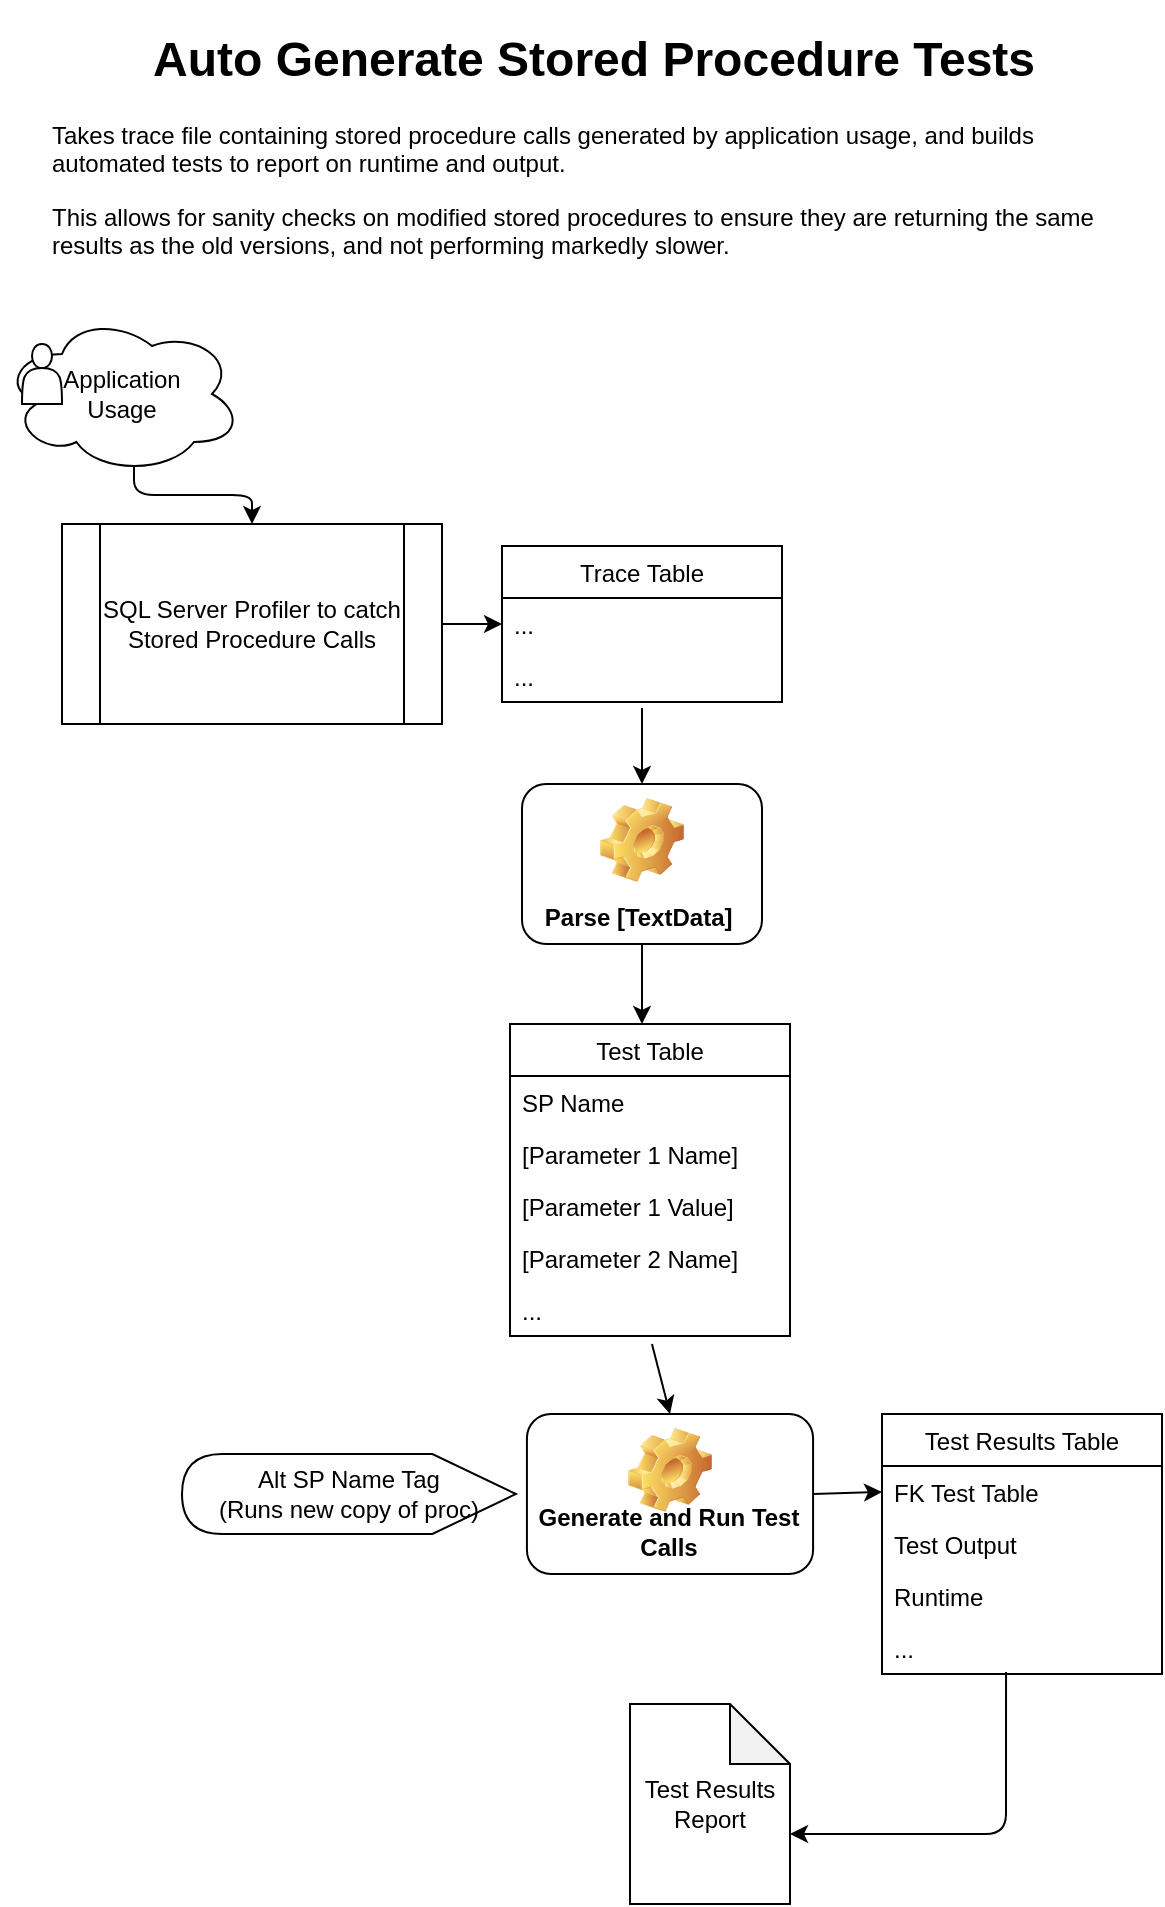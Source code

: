 <mxfile version="13.6.6" type="device"><diagram id="C5RBs43oDa-KdzZeNtuy" name="Page-1"><mxGraphModel dx="1422" dy="794" grid="1" gridSize="10" guides="1" tooltips="1" connect="1" arrows="1" fold="1" page="1" pageScale="1" pageWidth="827" pageHeight="1169" math="0" shadow="0"><root><mxCell id="WIyWlLk6GJQsqaUBKTNV-0"/><mxCell id="WIyWlLk6GJQsqaUBKTNV-1" parent="WIyWlLk6GJQsqaUBKTNV-0"/><mxCell id="taa5yajOeZQpMENZUPTw-0" value="SQL Server Profiler to catch Stored Procedure Calls" style="shape=process;whiteSpace=wrap;html=1;backgroundOutline=1;" parent="WIyWlLk6GJQsqaUBKTNV-1" vertex="1"><mxGeometry x="140" y="292" width="190" height="100" as="geometry"/></mxCell><mxCell id="taa5yajOeZQpMENZUPTw-13" value="Parse [TextData]&amp;nbsp;" style="label;whiteSpace=wrap;html=1;align=center;verticalAlign=bottom;spacingLeft=0;spacingBottom=4;imageAlign=center;imageVerticalAlign=top;image=img/clipart/Gear_128x128.png" parent="WIyWlLk6GJQsqaUBKTNV-1" vertex="1"><mxGeometry x="370" y="422" width="120" height="80" as="geometry"/></mxCell><mxCell id="taa5yajOeZQpMENZUPTw-19" value="Test Results Report" style="shape=note;whiteSpace=wrap;html=1;backgroundOutline=1;darkOpacity=0.05;" parent="WIyWlLk6GJQsqaUBKTNV-1" vertex="1"><mxGeometry x="424" y="882" width="80" height="100" as="geometry"/></mxCell><mxCell id="taa5yajOeZQpMENZUPTw-43" value="" style="group" parent="WIyWlLk6GJQsqaUBKTNV-1" vertex="1" connectable="0"><mxGeometry x="190" y="737" width="310" height="80" as="geometry"/></mxCell><mxCell id="taa5yajOeZQpMENZUPTw-16" value="Generate and Run Test Calls" style="label;whiteSpace=wrap;html=1;align=center;verticalAlign=bottom;spacingLeft=0;spacingBottom=4;imageAlign=center;imageVerticalAlign=top;image=img/clipart/Gear_128x128.png" parent="taa5yajOeZQpMENZUPTw-43" vertex="1"><mxGeometry x="182.463" width="143.077" height="80" as="geometry"/></mxCell><mxCell id="taa5yajOeZQpMENZUPTw-35" value="Alt SP Name Tag&lt;br&gt;(Runs new copy of proc)" style="shape=display;whiteSpace=wrap;html=1;flipH=1;" parent="taa5yajOeZQpMENZUPTw-43" vertex="1"><mxGeometry x="10" y="20" width="166.923" height="40" as="geometry"/></mxCell><mxCell id="taa5yajOeZQpMENZUPTw-48" value="" style="group" parent="WIyWlLk6GJQsqaUBKTNV-1" vertex="1" connectable="0"><mxGeometry x="110" y="187" width="120" height="80" as="geometry"/></mxCell><mxCell id="taa5yajOeZQpMENZUPTw-9" value="Application &lt;br&gt;Usage" style="ellipse;shape=cloud;whiteSpace=wrap;html=1;" parent="taa5yajOeZQpMENZUPTw-48" vertex="1"><mxGeometry width="120" height="80" as="geometry"/></mxCell><mxCell id="taa5yajOeZQpMENZUPTw-10" value="" style="shape=actor;whiteSpace=wrap;html=1;" parent="taa5yajOeZQpMENZUPTw-48" vertex="1"><mxGeometry x="10" y="15" width="20" height="30" as="geometry"/></mxCell><mxCell id="taa5yajOeZQpMENZUPTw-49" value="" style="edgeStyle=elbowEdgeStyle;elbow=vertical;endArrow=classic;html=1;exitX=0.55;exitY=0.95;exitDx=0;exitDy=0;exitPerimeter=0;entryX=0.5;entryY=0;entryDx=0;entryDy=0;" parent="WIyWlLk6GJQsqaUBKTNV-1" source="taa5yajOeZQpMENZUPTw-9" target="taa5yajOeZQpMENZUPTw-0" edge="1"><mxGeometry width="50" height="50" relative="1" as="geometry"><mxPoint x="230" y="302" as="sourcePoint"/><mxPoint x="280" y="252" as="targetPoint"/></mxGeometry></mxCell><mxCell id="taa5yajOeZQpMENZUPTw-50" value="" style="endArrow=classic;html=1;exitX=1;exitY=0.5;exitDx=0;exitDy=0;entryX=0;entryY=0.5;entryDx=0;entryDy=0;" parent="WIyWlLk6GJQsqaUBKTNV-1" source="taa5yajOeZQpMENZUPTw-0" target="taa5yajOeZQpMENZUPTw-46" edge="1"><mxGeometry width="50" height="50" relative="1" as="geometry"><mxPoint x="210" y="542" as="sourcePoint"/><mxPoint x="260" y="492" as="targetPoint"/></mxGeometry></mxCell><mxCell id="taa5yajOeZQpMENZUPTw-52" value="" style="endArrow=classic;html=1;exitX=0.5;exitY=1.115;exitDx=0;exitDy=0;exitPerimeter=0;" parent="WIyWlLk6GJQsqaUBKTNV-1" source="taa5yajOeZQpMENZUPTw-47" target="taa5yajOeZQpMENZUPTw-13" edge="1"><mxGeometry width="50" height="50" relative="1" as="geometry"><mxPoint x="190" y="512" as="sourcePoint"/><mxPoint x="240" y="462" as="targetPoint"/></mxGeometry></mxCell><mxCell id="taa5yajOeZQpMENZUPTw-53" value="" style="endArrow=classic;html=1;exitX=0.5;exitY=1;exitDx=0;exitDy=0;" parent="WIyWlLk6GJQsqaUBKTNV-1" source="taa5yajOeZQpMENZUPTw-13" edge="1"><mxGeometry width="50" height="50" relative="1" as="geometry"><mxPoint x="420" y="592" as="sourcePoint"/><mxPoint x="430" y="542" as="targetPoint"/></mxGeometry></mxCell><mxCell id="taa5yajOeZQpMENZUPTw-54" value="" style="endArrow=classic;html=1;entryX=0.5;entryY=0;entryDx=0;entryDy=0;exitX=0.507;exitY=1.154;exitDx=0;exitDy=0;exitPerimeter=0;" parent="WIyWlLk6GJQsqaUBKTNV-1" source="taa5yajOeZQpMENZUPTw-26" target="taa5yajOeZQpMENZUPTw-16" edge="1"><mxGeometry width="50" height="50" relative="1" as="geometry"><mxPoint x="790" y="632" as="sourcePoint"/><mxPoint x="250" y="562" as="targetPoint"/></mxGeometry></mxCell><mxCell id="taa5yajOeZQpMENZUPTw-55" value="" style="endArrow=classic;html=1;exitX=1;exitY=0.5;exitDx=0;exitDy=0;entryX=0;entryY=0.5;entryDx=0;entryDy=0;" parent="WIyWlLk6GJQsqaUBKTNV-1" source="taa5yajOeZQpMENZUPTw-16" target="taa5yajOeZQpMENZUPTw-30" edge="1"><mxGeometry width="50" height="50" relative="1" as="geometry"><mxPoint x="420" y="592" as="sourcePoint"/><mxPoint x="470" y="542" as="targetPoint"/></mxGeometry></mxCell><mxCell id="taa5yajOeZQpMENZUPTw-57" value="" style="edgeStyle=segmentEdgeStyle;endArrow=classic;html=1;exitX=0.443;exitY=0.962;exitDx=0;exitDy=0;exitPerimeter=0;entryX=0;entryY=0;entryDx=80;entryDy=65;entryPerimeter=0;" parent="WIyWlLk6GJQsqaUBKTNV-1" source="taa5yajOeZQpMENZUPTw-34" target="taa5yajOeZQpMENZUPTw-19" edge="1"><mxGeometry width="50" height="50" relative="1" as="geometry"><mxPoint x="580" y="982" as="sourcePoint"/><mxPoint x="630" y="932" as="targetPoint"/><Array as="points"><mxPoint x="612" y="947"/></Array></mxGeometry></mxCell><mxCell id="taa5yajOeZQpMENZUPTw-59" value="&lt;h1 style=&quot;text-align: center&quot;&gt;&lt;span&gt;Auto Generate Stored Procedure Tests&lt;/span&gt;&lt;br&gt;&lt;/h1&gt;&lt;p&gt;Takes trace file containing stored procedure calls generated by application usage, and builds automated tests to report on runtime and output.&lt;/p&gt;&lt;p&gt;This allows for sanity checks on modified stored procedures to ensure they are returning the same results as the old versions, and not performing markedly slower.&lt;/p&gt;" style="text;html=1;strokeColor=none;fillColor=none;spacing=5;spacingTop=-20;whiteSpace=wrap;overflow=hidden;rounded=0;" parent="WIyWlLk6GJQsqaUBKTNV-1" vertex="1"><mxGeometry x="130" y="40" width="550" height="120" as="geometry"/></mxCell><mxCell id="taa5yajOeZQpMENZUPTw-21" value="Test Table" style="swimlane;fontStyle=0;childLayout=stackLayout;horizontal=1;startSize=26;fillColor=none;horizontalStack=0;resizeParent=1;resizeParentMax=0;resizeLast=0;collapsible=1;marginBottom=0;" parent="WIyWlLk6GJQsqaUBKTNV-1" vertex="1"><mxGeometry x="364" y="542" width="140" height="156" as="geometry"><mxRectangle x="40" y="450" width="90" height="26" as="alternateBounds"/></mxGeometry></mxCell><mxCell id="taa5yajOeZQpMENZUPTw-22" value="SP Name" style="text;strokeColor=none;fillColor=none;align=left;verticalAlign=top;spacingLeft=4;spacingRight=4;overflow=hidden;rotatable=0;points=[[0,0.5],[1,0.5]];portConstraint=eastwest;" parent="taa5yajOeZQpMENZUPTw-21" vertex="1"><mxGeometry y="26" width="140" height="26" as="geometry"/></mxCell><mxCell id="taa5yajOeZQpMENZUPTw-23" value="[Parameter 1 Name]" style="text;strokeColor=none;fillColor=none;align=left;verticalAlign=top;spacingLeft=4;spacingRight=4;overflow=hidden;rotatable=0;points=[[0,0.5],[1,0.5]];portConstraint=eastwest;" parent="taa5yajOeZQpMENZUPTw-21" vertex="1"><mxGeometry y="52" width="140" height="26" as="geometry"/></mxCell><mxCell id="taa5yajOeZQpMENZUPTw-24" value="[Parameter 1 Value]" style="text;strokeColor=none;fillColor=none;align=left;verticalAlign=top;spacingLeft=4;spacingRight=4;overflow=hidden;rotatable=0;points=[[0,0.5],[1,0.5]];portConstraint=eastwest;" parent="taa5yajOeZQpMENZUPTw-21" vertex="1"><mxGeometry y="78" width="140" height="26" as="geometry"/></mxCell><mxCell id="taa5yajOeZQpMENZUPTw-25" value="[Parameter 2 Name]" style="text;strokeColor=none;fillColor=none;align=left;verticalAlign=top;spacingLeft=4;spacingRight=4;overflow=hidden;rotatable=0;points=[[0,0.5],[1,0.5]];portConstraint=eastwest;" parent="taa5yajOeZQpMENZUPTw-21" vertex="1"><mxGeometry y="104" width="140" height="26" as="geometry"/></mxCell><mxCell id="taa5yajOeZQpMENZUPTw-26" value="..." style="text;strokeColor=none;fillColor=none;align=left;verticalAlign=top;spacingLeft=4;spacingRight=4;overflow=hidden;rotatable=0;points=[[0,0.5],[1,0.5]];portConstraint=eastwest;" parent="taa5yajOeZQpMENZUPTw-21" vertex="1"><mxGeometry y="130" width="140" height="26" as="geometry"/></mxCell><mxCell id="taa5yajOeZQpMENZUPTw-44" value="Trace Table" style="swimlane;fontStyle=0;childLayout=stackLayout;horizontal=1;startSize=26;fillColor=none;horizontalStack=0;resizeParent=1;resizeParentMax=0;resizeLast=0;collapsible=1;marginBottom=0;" parent="WIyWlLk6GJQsqaUBKTNV-1" vertex="1"><mxGeometry x="360" y="303" width="140" height="78" as="geometry"/></mxCell><mxCell id="taa5yajOeZQpMENZUPTw-46" value="..." style="text;strokeColor=none;fillColor=none;align=left;verticalAlign=top;spacingLeft=4;spacingRight=4;overflow=hidden;rotatable=0;points=[[0,0.5],[1,0.5]];portConstraint=eastwest;" parent="taa5yajOeZQpMENZUPTw-44" vertex="1"><mxGeometry y="26" width="140" height="26" as="geometry"/></mxCell><mxCell id="taa5yajOeZQpMENZUPTw-47" value="..." style="text;strokeColor=none;fillColor=none;align=left;verticalAlign=top;spacingLeft=4;spacingRight=4;overflow=hidden;rotatable=0;points=[[0,0.5],[1,0.5]];portConstraint=eastwest;" parent="taa5yajOeZQpMENZUPTw-44" vertex="1"><mxGeometry y="52" width="140" height="26" as="geometry"/></mxCell><mxCell id="taa5yajOeZQpMENZUPTw-29" value="Test Results Table" style="swimlane;fontStyle=0;childLayout=stackLayout;horizontal=1;startSize=26;fillColor=none;horizontalStack=0;resizeParent=1;resizeParentMax=0;resizeLast=0;collapsible=1;marginBottom=0;" parent="WIyWlLk6GJQsqaUBKTNV-1" vertex="1"><mxGeometry x="550" y="737" width="140" height="130" as="geometry"><mxRectangle x="40" y="450" width="90" height="26" as="alternateBounds"/></mxGeometry></mxCell><mxCell id="taa5yajOeZQpMENZUPTw-30" value="FK Test Table" style="text;strokeColor=none;fillColor=none;align=left;verticalAlign=top;spacingLeft=4;spacingRight=4;overflow=hidden;rotatable=0;points=[[0,0.5],[1,0.5]];portConstraint=eastwest;" parent="taa5yajOeZQpMENZUPTw-29" vertex="1"><mxGeometry y="26" width="140" height="26" as="geometry"/></mxCell><mxCell id="taa5yajOeZQpMENZUPTw-31" value="Test Output" style="text;strokeColor=none;fillColor=none;align=left;verticalAlign=top;spacingLeft=4;spacingRight=4;overflow=hidden;rotatable=0;points=[[0,0.5],[1,0.5]];portConstraint=eastwest;" parent="taa5yajOeZQpMENZUPTw-29" vertex="1"><mxGeometry y="52" width="140" height="26" as="geometry"/></mxCell><mxCell id="taa5yajOeZQpMENZUPTw-32" value="Runtime" style="text;strokeColor=none;fillColor=none;align=left;verticalAlign=top;spacingLeft=4;spacingRight=4;overflow=hidden;rotatable=0;points=[[0,0.5],[1,0.5]];portConstraint=eastwest;" parent="taa5yajOeZQpMENZUPTw-29" vertex="1"><mxGeometry y="78" width="140" height="26" as="geometry"/></mxCell><mxCell id="taa5yajOeZQpMENZUPTw-34" value="..." style="text;strokeColor=none;fillColor=none;align=left;verticalAlign=top;spacingLeft=4;spacingRight=4;overflow=hidden;rotatable=0;points=[[0,0.5],[1,0.5]];portConstraint=eastwest;" parent="taa5yajOeZQpMENZUPTw-29" vertex="1"><mxGeometry y="104" width="140" height="26" as="geometry"/></mxCell></root></mxGraphModel></diagram></mxfile>